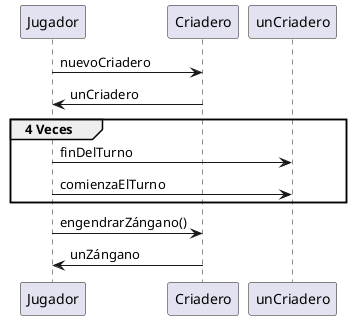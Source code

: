 @startuml
'https://plantuml.com/sequence-diagram

Jugador -> Criadero: nuevoCriadero
Criadero -> Jugador: unCriadero
group 4 Veces
    Jugador -> unCriadero: finDelTurno
    Jugador -> unCriadero: comienzaElTurno
end
Jugador ->Criadero: engendrarZángano()
Criadero -> Jugador: unZángano


@enduml